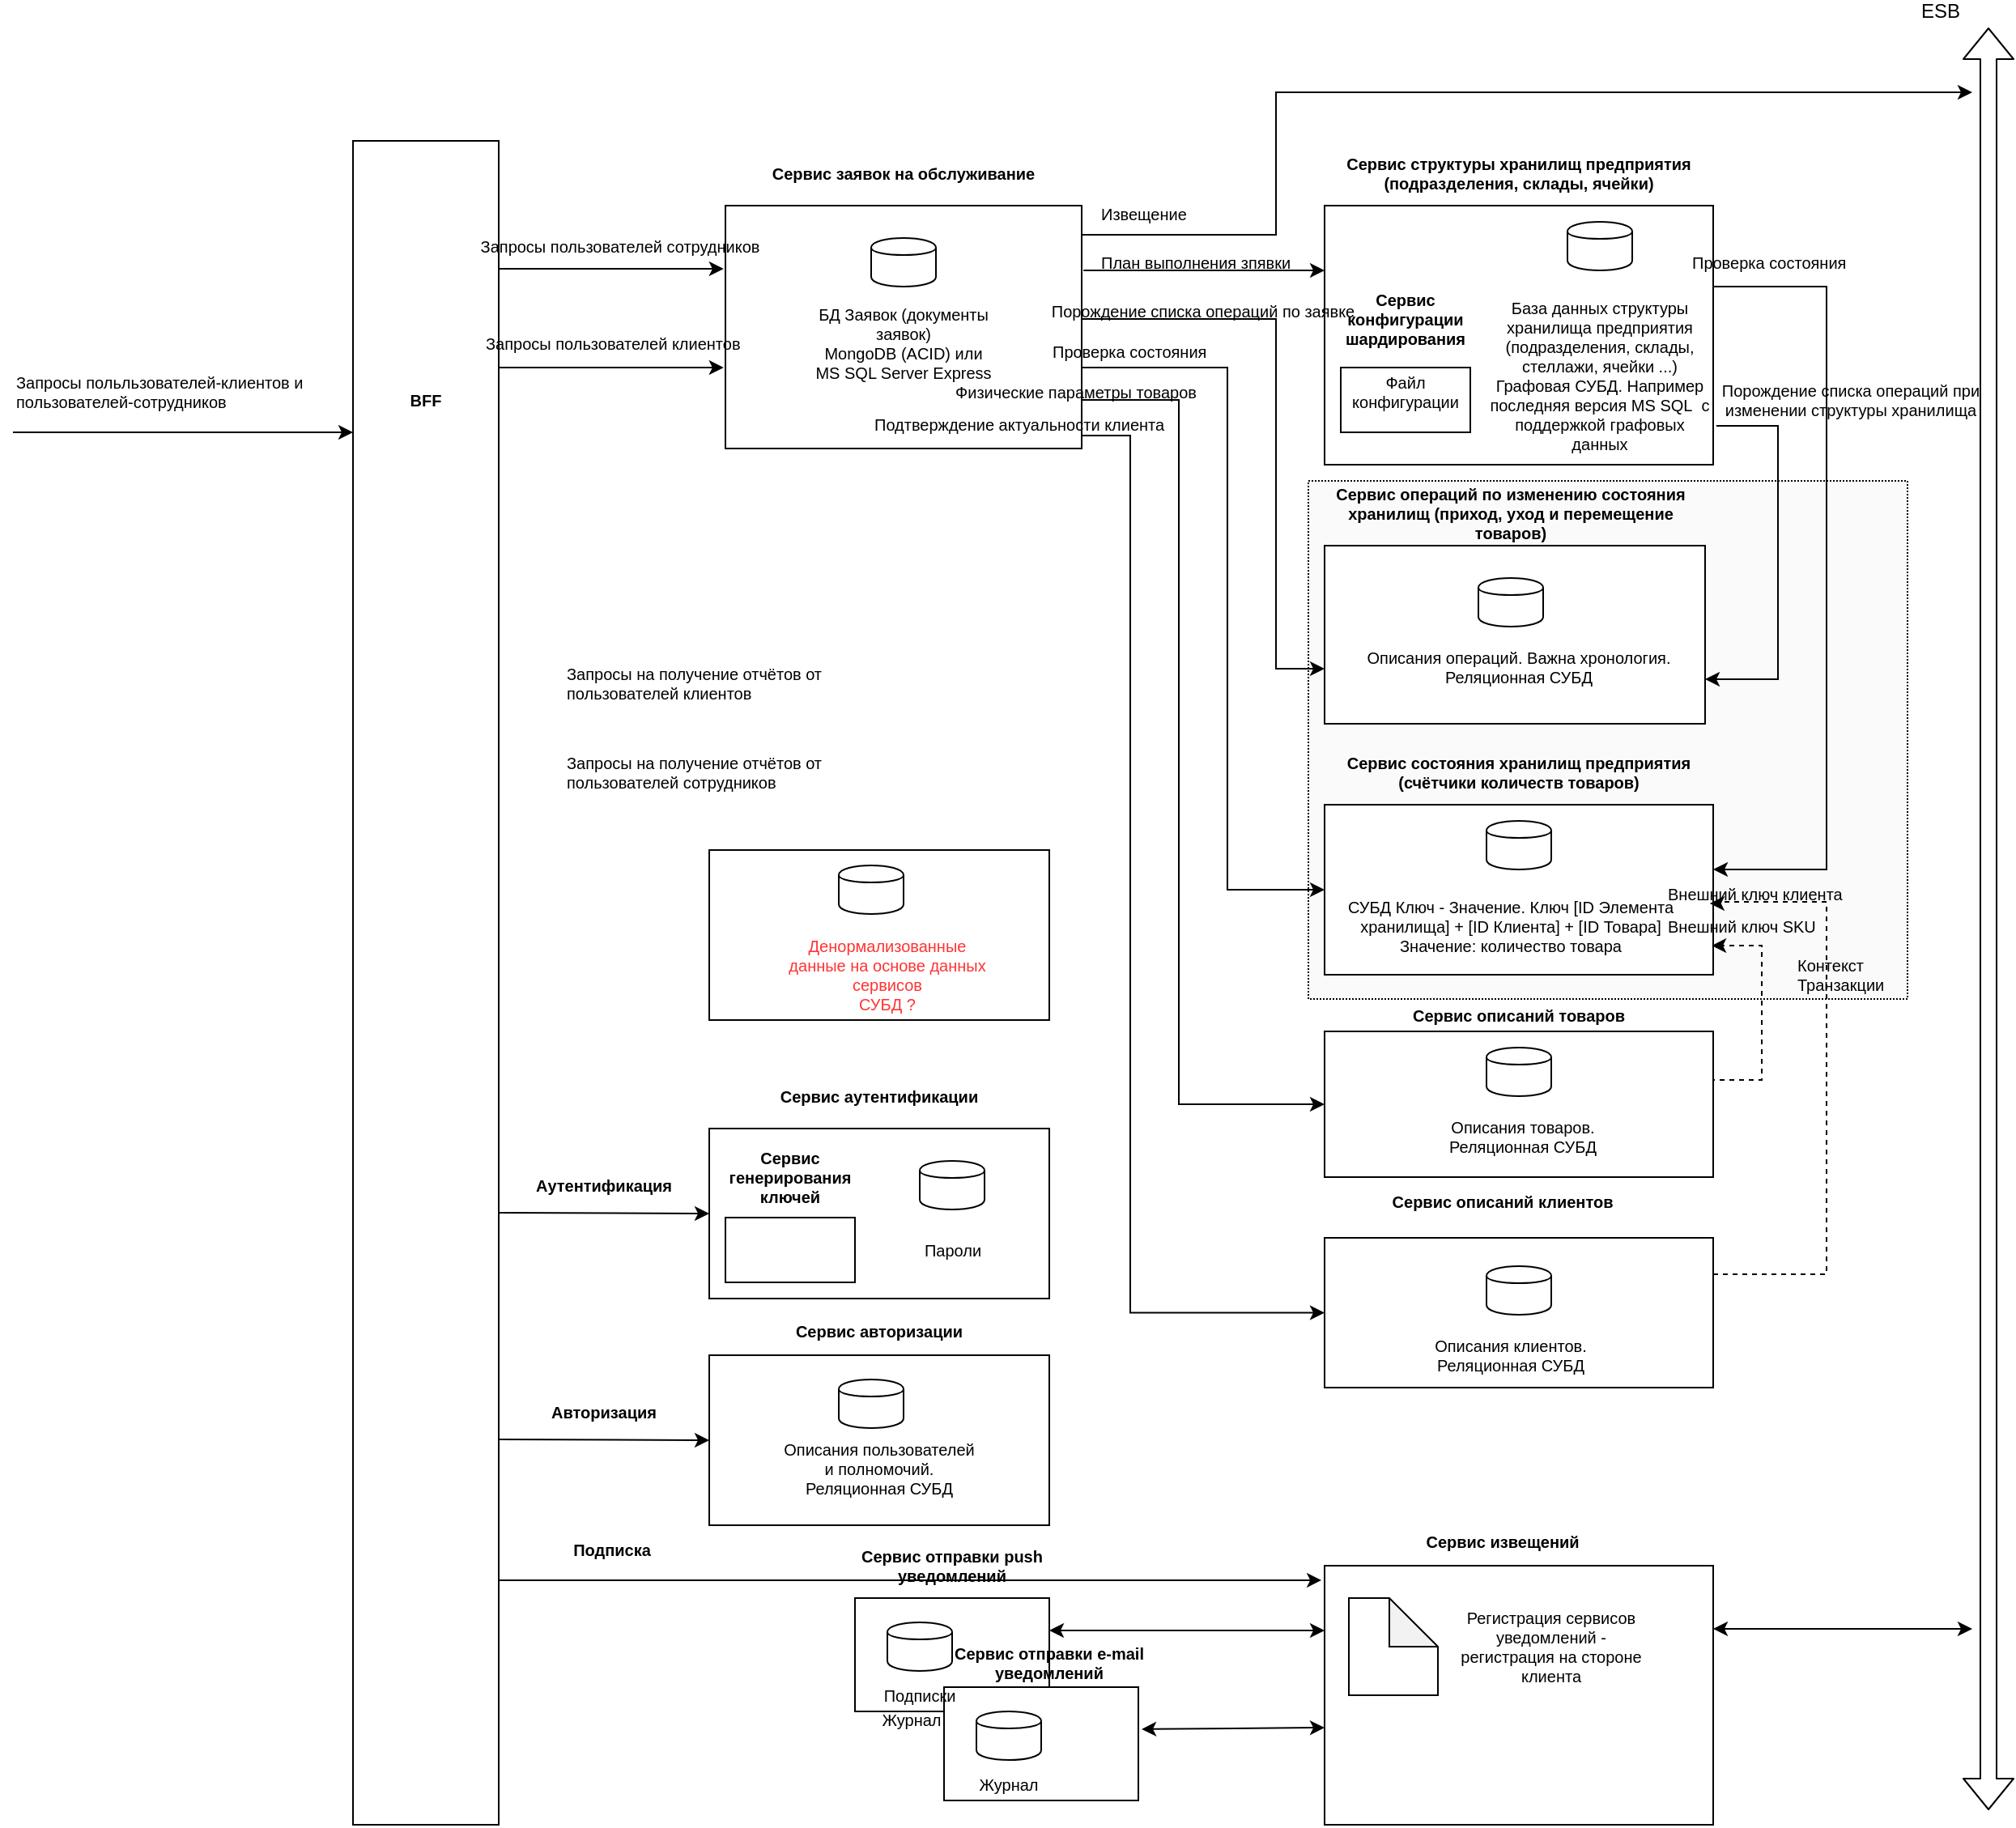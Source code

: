 <mxfile version="12.9.3" type="device"><diagram id="AOCeMO_TVLdDCeg-vwve" name="Page-1"><mxGraphModel dx="1408" dy="819" grid="1" gridSize="10" guides="1" tooltips="1" connect="1" arrows="1" fold="1" page="1" pageScale="1" pageWidth="1920" pageHeight="1200" math="0" shadow="0"><root><mxCell id="0"/><mxCell id="1" parent="0"/><mxCell id="MfwEQ_OdizoSU5TA-m0M-56" value="" style="rounded=0;whiteSpace=wrap;html=1;fontSize=10;" parent="1" vertex="1"><mxGeometry x="1070" y="720" width="210" height="105" as="geometry"/></mxCell><mxCell id="MfwEQ_OdizoSU5TA-m0M-48" value="" style="rounded=0;whiteSpace=wrap;html=1;dashed=1;dashPattern=1 1;fillColor=#FAFAFA;" parent="1" vertex="1"><mxGeometry x="1440" y="320" width="370" height="320" as="geometry"/></mxCell><mxCell id="R7pvV8jGRsjl4PyKUXEY-11" value="" style="rounded=0;whiteSpace=wrap;html=1;fontSize=10;" parent="1" vertex="1"><mxGeometry x="1450" y="150" width="240" height="160" as="geometry"/></mxCell><mxCell id="MfwEQ_OdizoSU5TA-m0M-51" style="edgeStyle=orthogonalEdgeStyle;rounded=0;orthogonalLoop=1;jettySize=auto;html=1;" parent="1" source="R7pvV8jGRsjl4PyKUXEY-10" edge="1"><mxGeometry relative="1" as="geometry"><mxPoint x="1850" y="80" as="targetPoint"/><Array as="points"><mxPoint x="1420" y="168"/><mxPoint x="1420" y="80"/></Array></mxGeometry></mxCell><mxCell id="R7pvV8jGRsjl4PyKUXEY-10" value="" style="rounded=0;whiteSpace=wrap;html=1;fontSize=10;" parent="1" vertex="1"><mxGeometry x="1080" y="150" width="220" height="150" as="geometry"/></mxCell><mxCell id="R7pvV8jGRsjl4PyKUXEY-1" value="" style="shape=cylinder;whiteSpace=wrap;html=1;boundedLbl=1;backgroundOutline=1;" parent="1" vertex="1"><mxGeometry x="1170" y="170" width="40" height="30" as="geometry"/></mxCell><mxCell id="R7pvV8jGRsjl4PyKUXEY-3" value="Сервис заявок на обслуживание" style="text;html=1;strokeColor=none;fillColor=none;align=center;verticalAlign=middle;whiteSpace=wrap;rounded=0;fontSize=10;fontStyle=1" parent="1" vertex="1"><mxGeometry x="1080" y="120" width="220" height="20" as="geometry"/></mxCell><mxCell id="R7pvV8jGRsjl4PyKUXEY-56" style="edgeStyle=orthogonalEdgeStyle;rounded=0;orthogonalLoop=1;jettySize=auto;html=1;fontSize=10;entryX=0;entryY=0.5;entryDx=0;entryDy=0;" parent="1" target="R7pvV8jGRsjl4PyKUXEY-17" edge="1"><mxGeometry relative="1" as="geometry"><mxPoint x="1750" y="750" as="targetPoint"/><Array as="points"><mxPoint x="1300" y="270"/><mxPoint x="1360" y="270"/><mxPoint x="1360" y="705"/></Array><mxPoint x="1300" y="220" as="sourcePoint"/></mxGeometry></mxCell><mxCell id="R7pvV8jGRsjl4PyKUXEY-58" style="edgeStyle=orthogonalEdgeStyle;rounded=0;orthogonalLoop=1;jettySize=auto;html=1;fontSize=10;entryX=0;entryY=0.5;entryDx=0;entryDy=0;" parent="1" target="R7pvV8jGRsjl4PyKUXEY-21" edge="1"><mxGeometry relative="1" as="geometry"><mxPoint x="1650" y="920" as="targetPoint"/><Array as="points"><mxPoint x="1330" y="292"/><mxPoint x="1330" y="834"/></Array><mxPoint x="1300" y="292" as="sourcePoint"/></mxGeometry></mxCell><mxCell id="R7pvV8jGRsjl4PyKUXEY-87" style="edgeStyle=orthogonalEdgeStyle;rounded=0;orthogonalLoop=1;jettySize=auto;html=1;fontSize=10;entryX=0;entryY=0.5;entryDx=0;entryDy=0;" parent="1" target="R7pvV8jGRsjl4PyKUXEY-13" edge="1"><mxGeometry relative="1" as="geometry"><mxPoint x="1690" y="660" as="targetPoint"/><Array as="points"><mxPoint x="1390" y="250"/><mxPoint x="1390" y="573"/></Array><mxPoint x="1300" y="250" as="sourcePoint"/></mxGeometry></mxCell><mxCell id="R7pvV8jGRsjl4PyKUXEY-4" value="БД Заявок (документы заявок)&lt;br style=&quot;font-size: 10px;&quot;&gt;MongoDB (ACID) или&lt;br style=&quot;font-size: 10px;&quot;&gt;MS SQL Server Express" style="text;html=1;strokeColor=none;fillColor=none;align=center;verticalAlign=middle;whiteSpace=wrap;rounded=0;fontSize=10;" parent="1" vertex="1"><mxGeometry x="1120" y="220" width="140" height="30" as="geometry"/></mxCell><mxCell id="R7pvV8jGRsjl4PyKUXEY-6" value="Сервис структуры хранилищ предприятия (подразделения, склады, ячейки)" style="text;html=1;strokeColor=none;fillColor=none;align=center;verticalAlign=middle;whiteSpace=wrap;rounded=0;fontSize=10;fontStyle=1" parent="1" vertex="1"><mxGeometry x="1450" y="120" width="240" height="20" as="geometry"/></mxCell><mxCell id="R7pvV8jGRsjl4PyKUXEY-7" value="" style="shape=cylinder;whiteSpace=wrap;html=1;boundedLbl=1;backgroundOutline=1;" parent="1" vertex="1"><mxGeometry x="1600" y="160" width="40" height="30" as="geometry"/></mxCell><mxCell id="R7pvV8jGRsjl4PyKUXEY-8" value="База данных структуры хранилища предприятия (подразделения, склады, стеллажи, ячейки ...)&lt;br&gt;Графовая СУБД. Например последняя версия MS SQL&amp;nbsp; с поддержкой графовых данных" style="text;html=1;strokeColor=none;fillColor=none;align=center;verticalAlign=middle;whiteSpace=wrap;rounded=0;fontSize=10;" parent="1" vertex="1"><mxGeometry x="1550" y="245" width="140" height="20" as="geometry"/></mxCell><mxCell id="R7pvV8jGRsjl4PyKUXEY-9" style="edgeStyle=orthogonalEdgeStyle;rounded=0;orthogonalLoop=1;jettySize=auto;html=1;exitX=0.5;exitY=1;exitDx=0;exitDy=0;fontSize=10;" parent="1" source="R7pvV8jGRsjl4PyKUXEY-4" target="R7pvV8jGRsjl4PyKUXEY-4" edge="1"><mxGeometry relative="1" as="geometry"/></mxCell><mxCell id="R7pvV8jGRsjl4PyKUXEY-13" value="" style="rounded=0;whiteSpace=wrap;html=1;fontSize=10;" parent="1" vertex="1"><mxGeometry x="1450" y="520" width="240" height="105" as="geometry"/></mxCell><mxCell id="R7pvV8jGRsjl4PyKUXEY-14" value="Сервис состояния хранилищ предприятия (счётчики количеств товаров)" style="text;html=1;strokeColor=none;fillColor=none;align=center;verticalAlign=middle;whiteSpace=wrap;rounded=0;fontSize=10;fontStyle=1" parent="1" vertex="1"><mxGeometry x="1450" y="490" width="240" height="20" as="geometry"/></mxCell><mxCell id="R7pvV8jGRsjl4PyKUXEY-15" value="" style="shape=cylinder;whiteSpace=wrap;html=1;boundedLbl=1;backgroundOutline=1;" parent="1" vertex="1"><mxGeometry x="1550" y="530" width="40" height="30" as="geometry"/></mxCell><mxCell id="R7pvV8jGRsjl4PyKUXEY-16" value="СУБД Ключ - Значение. Ключ [ID Элемента хранилища] + [ID Клиента] + [ID Товара]&lt;br&gt;Значение: количество товара" style="text;html=1;strokeColor=none;fillColor=none;align=center;verticalAlign=middle;whiteSpace=wrap;rounded=0;fontSize=10;" parent="1" vertex="1"><mxGeometry x="1460" y="580" width="210" height="30" as="geometry"/></mxCell><mxCell id="R7pvV8jGRsjl4PyKUXEY-17" value="" style="rounded=0;whiteSpace=wrap;html=1;fontSize=10;" parent="1" vertex="1"><mxGeometry x="1450" y="660" width="240" height="90" as="geometry"/></mxCell><mxCell id="R7pvV8jGRsjl4PyKUXEY-18" value="Сервис описаний товаров" style="text;html=1;strokeColor=none;fillColor=none;align=center;verticalAlign=middle;whiteSpace=wrap;rounded=0;fontSize=10;fontStyle=1" parent="1" vertex="1"><mxGeometry x="1450" y="640" width="240" height="20" as="geometry"/></mxCell><mxCell id="R7pvV8jGRsjl4PyKUXEY-19" value="" style="shape=cylinder;whiteSpace=wrap;html=1;boundedLbl=1;backgroundOutline=1;" parent="1" vertex="1"><mxGeometry x="1550" y="670" width="40" height="30" as="geometry"/></mxCell><mxCell id="R7pvV8jGRsjl4PyKUXEY-20" value="Описания товаров.&lt;br&gt;Реляционная СУБД" style="text;html=1;strokeColor=none;fillColor=none;align=center;verticalAlign=middle;whiteSpace=wrap;rounded=0;fontSize=10;" parent="1" vertex="1"><mxGeometry x="1505" y="710" width="135" height="30" as="geometry"/></mxCell><mxCell id="MfwEQ_OdizoSU5TA-m0M-29" value="" style="edgeStyle=orthogonalEdgeStyle;rounded=0;orthogonalLoop=1;jettySize=auto;html=1;entryX=0.147;entryY=0.033;entryDx=0;entryDy=0;dashed=1;entryPerimeter=0;" parent="1" source="R7pvV8jGRsjl4PyKUXEY-21" target="MfwEQ_OdizoSU5TA-m0M-44" edge="1"><mxGeometry relative="1" as="geometry"><Array as="points"><mxPoint x="1760" y="810"/><mxPoint x="1760" y="580"/><mxPoint x="1690" y="580"/><mxPoint x="1690" y="581"/></Array></mxGeometry></mxCell><mxCell id="R7pvV8jGRsjl4PyKUXEY-21" value="" style="rounded=0;whiteSpace=wrap;html=1;fontSize=10;" parent="1" vertex="1"><mxGeometry x="1450" y="787.5" width="240" height="92.5" as="geometry"/></mxCell><mxCell id="R7pvV8jGRsjl4PyKUXEY-22" value="Сервис описаний клиентов" style="text;html=1;strokeColor=none;fillColor=none;align=center;verticalAlign=middle;whiteSpace=wrap;rounded=0;fontSize=10;fontStyle=1" parent="1" vertex="1"><mxGeometry x="1440" y="755" width="240" height="20" as="geometry"/></mxCell><mxCell id="R7pvV8jGRsjl4PyKUXEY-23" value="" style="shape=cylinder;whiteSpace=wrap;html=1;boundedLbl=1;backgroundOutline=1;" parent="1" vertex="1"><mxGeometry x="1550" y="805" width="40" height="30" as="geometry"/></mxCell><mxCell id="R7pvV8jGRsjl4PyKUXEY-24" value="Описания клиентов.&lt;br&gt;Реляционная СУБД" style="text;html=1;strokeColor=none;fillColor=none;align=center;verticalAlign=middle;whiteSpace=wrap;rounded=0;fontSize=10;" parent="1" vertex="1"><mxGeometry x="1500" y="845" width="130" height="30" as="geometry"/></mxCell><mxCell id="R7pvV8jGRsjl4PyKUXEY-25" value="" style="rounded=0;whiteSpace=wrap;html=1;fontSize=10;" parent="1" vertex="1"><mxGeometry x="1070" y="548" width="210" height="105" as="geometry"/></mxCell><mxCell id="R7pvV8jGRsjl4PyKUXEY-27" value="" style="shape=cylinder;whiteSpace=wrap;html=1;boundedLbl=1;backgroundOutline=1;" parent="1" vertex="1"><mxGeometry x="1150" y="557.5" width="40" height="30" as="geometry"/></mxCell><mxCell id="R7pvV8jGRsjl4PyKUXEY-28" value="&lt;font color=&quot;#ff3333&quot;&gt;Денормализованные данные на основе данных сервисов&lt;br&gt;СУБД ?&lt;/font&gt;" style="text;html=1;strokeColor=none;fillColor=none;align=center;verticalAlign=middle;whiteSpace=wrap;rounded=0;fontSize=10;" parent="1" vertex="1"><mxGeometry x="1115" y="610" width="130" height="30" as="geometry"/></mxCell><mxCell id="R7pvV8jGRsjl4PyKUXEY-29" value="" style="rounded=0;whiteSpace=wrap;html=1;fontSize=10;" parent="1" vertex="1"><mxGeometry x="1070" y="860" width="210" height="105" as="geometry"/></mxCell><mxCell id="R7pvV8jGRsjl4PyKUXEY-30" value="Сервис авторизации" style="text;html=1;strokeColor=none;fillColor=none;align=center;verticalAlign=middle;whiteSpace=wrap;rounded=0;fontSize=10;fontStyle=1" parent="1" vertex="1"><mxGeometry x="1070" y="835" width="210" height="20" as="geometry"/></mxCell><mxCell id="R7pvV8jGRsjl4PyKUXEY-32" value="" style="rounded=0;whiteSpace=wrap;html=1;fontSize=10;" parent="1" vertex="1"><mxGeometry x="1080" y="775" width="80" height="40" as="geometry"/></mxCell><mxCell id="R7pvV8jGRsjl4PyKUXEY-34" value="Сервис генерирования ключей" style="text;html=1;strokeColor=none;fillColor=none;align=center;verticalAlign=middle;whiteSpace=wrap;rounded=0;fontSize=10;fontStyle=1" parent="1" vertex="1"><mxGeometry x="1080" y="740" width="80" height="20" as="geometry"/></mxCell><mxCell id="R7pvV8jGRsjl4PyKUXEY-35" value="" style="shape=cylinder;whiteSpace=wrap;html=1;boundedLbl=1;backgroundOutline=1;" parent="1" vertex="1"><mxGeometry x="1150" y="875" width="40" height="30" as="geometry"/></mxCell><mxCell id="R7pvV8jGRsjl4PyKUXEY-36" value="Описания пользователей и полномочий.&lt;br&gt;Реляционная СУБД" style="text;html=1;strokeColor=none;fillColor=none;align=center;verticalAlign=middle;whiteSpace=wrap;rounded=0;fontSize=10;" parent="1" vertex="1"><mxGeometry x="1115" y="915" width="120" height="30" as="geometry"/></mxCell><mxCell id="R7pvV8jGRsjl4PyKUXEY-37" value="" style="rounded=0;whiteSpace=wrap;html=1;fontSize=10;" parent="1" vertex="1"><mxGeometry x="1450" y="360" width="235" height="110" as="geometry"/></mxCell><mxCell id="R7pvV8jGRsjl4PyKUXEY-38" value="Сервис операций по изменению состояния хранилищ (приход, уход и перемещение товаров)" style="text;html=1;strokeColor=none;fillColor=none;align=center;verticalAlign=middle;whiteSpace=wrap;rounded=0;fontSize=10;fontStyle=1" parent="1" vertex="1"><mxGeometry x="1445" y="330" width="240" height="20" as="geometry"/></mxCell><mxCell id="R7pvV8jGRsjl4PyKUXEY-39" value="" style="shape=cylinder;whiteSpace=wrap;html=1;boundedLbl=1;backgroundOutline=1;" parent="1" vertex="1"><mxGeometry x="1545" y="380" width="40" height="30" as="geometry"/></mxCell><mxCell id="R7pvV8jGRsjl4PyKUXEY-40" value="Описания операций. Важна хронология.&lt;br&gt;Реляционная СУБД" style="text;html=1;strokeColor=none;fillColor=none;align=center;verticalAlign=middle;whiteSpace=wrap;rounded=0;fontSize=10;" parent="1" vertex="1"><mxGeometry x="1465" y="420" width="210" height="30" as="geometry"/></mxCell><mxCell id="R7pvV8jGRsjl4PyKUXEY-48" value="Порождение списка операций по заявке" style="text;html=1;strokeColor=none;fillColor=none;align=center;verticalAlign=middle;whiteSpace=wrap;rounded=0;fontSize=10;" parent="1" vertex="1"><mxGeometry x="1280" y="200" width="190" height="30" as="geometry"/></mxCell><mxCell id="R7pvV8jGRsjl4PyKUXEY-59" value="" style="rounded=0;whiteSpace=wrap;html=1;fontSize=10;" parent="1" vertex="1"><mxGeometry x="850" y="110" width="90" height="1040" as="geometry"/></mxCell><mxCell id="R7pvV8jGRsjl4PyKUXEY-65" value="Запросы пользователей клиентов" style="text;html=1;strokeColor=none;fillColor=none;align=left;verticalAlign=middle;whiteSpace=wrap;rounded=0;fontSize=10;" parent="1" vertex="1"><mxGeometry x="930" y="220" width="230" height="30" as="geometry"/></mxCell><mxCell id="R7pvV8jGRsjl4PyKUXEY-71" value="BFF" style="text;html=1;strokeColor=none;fillColor=none;align=center;verticalAlign=middle;whiteSpace=wrap;rounded=0;fontSize=10;fontStyle=1" parent="1" vertex="1"><mxGeometry x="875" y="260" width="40" height="20" as="geometry"/></mxCell><mxCell id="R7pvV8jGRsjl4PyKUXEY-74" value="&lt;span style=&quot;&quot;&gt;Запросы на получение отчётов от пользователей клиентов&lt;/span&gt;" style="text;html=1;strokeColor=none;fillColor=none;align=left;verticalAlign=middle;whiteSpace=wrap;rounded=0;fontSize=10;" parent="1" vertex="1"><mxGeometry x="980" y="430" width="210" height="30" as="geometry"/></mxCell><mxCell id="R7pvV8jGRsjl4PyKUXEY-75" value="&lt;span style=&quot;&quot;&gt;Запросы на получение отчётов от пользователей сотрудников&lt;/span&gt;" style="text;html=1;strokeColor=none;fillColor=none;align=left;verticalAlign=middle;whiteSpace=wrap;rounded=0;fontSize=10;" parent="1" vertex="1"><mxGeometry x="980" y="485" width="190" height="30" as="geometry"/></mxCell><mxCell id="R7pvV8jGRsjl4PyKUXEY-76" value="" style="endArrow=classic;html=1;fontSize=10;" parent="1" edge="1"><mxGeometry width="50" height="50" relative="1" as="geometry"><mxPoint x="640" y="290" as="sourcePoint"/><mxPoint x="850" y="290" as="targetPoint"/></mxGeometry></mxCell><mxCell id="R7pvV8jGRsjl4PyKUXEY-77" value="Запросы польльзователей-клиентов и пользователей-сотрудников" style="text;html=1;strokeColor=none;fillColor=none;align=left;verticalAlign=middle;whiteSpace=wrap;rounded=0;fontSize=10;" parent="1" vertex="1"><mxGeometry x="640" y="250" width="180" height="30" as="geometry"/></mxCell><mxCell id="R7pvV8jGRsjl4PyKUXEY-80" value="Порождение списка операций при изменении структуры хранилища" style="text;html=1;strokeColor=none;fillColor=none;align=center;verticalAlign=middle;whiteSpace=wrap;rounded=0;fontSize=10;" parent="1" vertex="1"><mxGeometry x="1680" y="255" width="190" height="30" as="geometry"/></mxCell><mxCell id="R7pvV8jGRsjl4PyKUXEY-82" value="" style="rounded=0;whiteSpace=wrap;html=1;fontSize=10;" parent="1" vertex="1"><mxGeometry x="1460" y="250" width="80" height="40" as="geometry"/></mxCell><mxCell id="R7pvV8jGRsjl4PyKUXEY-83" value="Сервис конфигурации шардирования" style="text;html=1;strokeColor=none;fillColor=none;align=center;verticalAlign=middle;whiteSpace=wrap;rounded=0;fontSize=10;fontStyle=1" parent="1" vertex="1"><mxGeometry x="1460" y="210" width="80" height="20" as="geometry"/></mxCell><mxCell id="R7pvV8jGRsjl4PyKUXEY-84" value="Файл конфигурации" style="text;html=1;strokeColor=none;fillColor=none;align=center;verticalAlign=middle;whiteSpace=wrap;rounded=0;fontSize=10;" parent="1" vertex="1"><mxGeometry x="1470" y="250" width="60" height="30" as="geometry"/></mxCell><mxCell id="R7pvV8jGRsjl4PyKUXEY-88" value="Подтверждение актуальности клиента&amp;nbsp;" style="text;html=1;strokeColor=none;fillColor=none;align=left;verticalAlign=middle;whiteSpace=wrap;rounded=0;fontSize=10;" parent="1" vertex="1"><mxGeometry x="1170" y="270" width="190" height="30" as="geometry"/></mxCell><mxCell id="R7pvV8jGRsjl4PyKUXEY-89" value="Физические параметры товаров" style="text;html=1;strokeColor=none;fillColor=none;align=left;verticalAlign=middle;whiteSpace=wrap;rounded=0;fontSize=10;" parent="1" vertex="1"><mxGeometry x="1220" y="250" width="190" height="30" as="geometry"/></mxCell><mxCell id="MfwEQ_OdizoSU5TA-m0M-2" value="" style="rounded=0;whiteSpace=wrap;html=1;fontSize=10;fontStyle=1" parent="1" vertex="1"><mxGeometry x="1160" y="1010" width="120" height="70" as="geometry"/></mxCell><mxCell id="MfwEQ_OdizoSU5TA-m0M-3" value="Сервис отправки push уведомлений" style="text;html=1;strokeColor=none;fillColor=none;align=center;verticalAlign=middle;whiteSpace=wrap;rounded=0;fontSize=10;fontStyle=1" parent="1" vertex="1"><mxGeometry x="1160" y="980" width="120" height="20" as="geometry"/></mxCell><mxCell id="MfwEQ_OdizoSU5TA-m0M-4" value="" style="rounded=0;whiteSpace=wrap;html=1;fontSize=10;fontStyle=1" parent="1" vertex="1"><mxGeometry x="1215" y="1065" width="120" height="70" as="geometry"/></mxCell><mxCell id="MfwEQ_OdizoSU5TA-m0M-5" value="Сервис отправки e-mail уведомлений" style="text;html=1;strokeColor=none;fillColor=none;align=center;verticalAlign=middle;whiteSpace=wrap;rounded=0;fontSize=10;fontStyle=1" parent="1" vertex="1"><mxGeometry x="1220" y="1040" width="120" height="20" as="geometry"/></mxCell><mxCell id="MfwEQ_OdizoSU5TA-m0M-18" value="" style="endArrow=classic;html=1;entryX=-0.008;entryY=0.056;entryDx=0;entryDy=0;entryPerimeter=0;" parent="1" edge="1" target="MfwEQ_OdizoSU5TA-m0M-24"><mxGeometry width="50" height="50" relative="1" as="geometry"><mxPoint x="940" y="999" as="sourcePoint"/><mxPoint x="1159" y="999" as="targetPoint"/></mxGeometry></mxCell><mxCell id="MfwEQ_OdizoSU5TA-m0M-19" value="Подписка" style="text;html=1;strokeColor=none;fillColor=none;align=center;verticalAlign=middle;whiteSpace=wrap;rounded=0;fontSize=10;fontStyle=1" parent="1" vertex="1"><mxGeometry x="950" y="970" width="120" height="20" as="geometry"/></mxCell><mxCell id="MfwEQ_OdizoSU5TA-m0M-21" value="" style="shape=cylinder;whiteSpace=wrap;html=1;boundedLbl=1;backgroundOutline=1;" parent="1" vertex="1"><mxGeometry x="1180" y="1025" width="40" height="30" as="geometry"/></mxCell><mxCell id="MfwEQ_OdizoSU5TA-m0M-22" value="Подписки" style="text;html=1;strokeColor=none;fillColor=none;align=center;verticalAlign=middle;whiteSpace=wrap;rounded=0;fontSize=10;" parent="1" vertex="1"><mxGeometry x="1175" y="1055" width="50" height="30" as="geometry"/></mxCell><mxCell id="MfwEQ_OdizoSU5TA-m0M-24" value="" style="rounded=0;whiteSpace=wrap;html=1;fontSize=10;" parent="1" vertex="1"><mxGeometry x="1450" y="990" width="240" height="160" as="geometry"/></mxCell><mxCell id="MfwEQ_OdizoSU5TA-m0M-25" value="" style="shape=flexArrow;endArrow=classic;startArrow=classic;html=1;" parent="1" edge="1"><mxGeometry width="50" height="50" relative="1" as="geometry"><mxPoint x="1860" y="1141" as="sourcePoint"/><mxPoint x="1860" y="40" as="targetPoint"/></mxGeometry></mxCell><mxCell id="MfwEQ_OdizoSU5TA-m0M-46" value="ESB" style="text;html=1;align=center;verticalAlign=middle;resizable=0;points=[];labelBackgroundColor=#ffffff;" parent="MfwEQ_OdizoSU5TA-m0M-25" vertex="1" connectable="0"><mxGeometry x="0.831" y="5" relative="1" as="geometry"><mxPoint x="-25" y="-103" as="offset"/></mxGeometry></mxCell><mxCell id="MfwEQ_OdizoSU5TA-m0M-26" value="Сервис извещений" style="text;html=1;strokeColor=none;fillColor=none;align=center;verticalAlign=middle;whiteSpace=wrap;rounded=0;fontSize=10;fontStyle=1" parent="1" vertex="1"><mxGeometry x="1500" y="965" width="120" height="20" as="geometry"/></mxCell><mxCell id="MfwEQ_OdizoSU5TA-m0M-27" value="" style="endArrow=classic;startArrow=classic;html=1;" parent="1" edge="1"><mxGeometry width="50" height="50" relative="1" as="geometry"><mxPoint x="1690" y="1029" as="sourcePoint"/><mxPoint x="1850" y="1029" as="targetPoint"/></mxGeometry></mxCell><mxCell id="MfwEQ_OdizoSU5TA-m0M-30" value="&lt;span style=&quot;text-align: left&quot;&gt;Запросы пользователей сотрудников&lt;/span&gt;" style="text;html=1;strokeColor=none;fillColor=none;align=center;verticalAlign=middle;whiteSpace=wrap;rounded=0;fontSize=10;" parent="1" vertex="1"><mxGeometry x="920" y="160" width="190" height="30" as="geometry"/></mxCell><mxCell id="MfwEQ_OdizoSU5TA-m0M-37" style="edgeStyle=orthogonalEdgeStyle;rounded=0;orthogonalLoop=1;jettySize=auto;html=1;fontSize=10;" parent="1" edge="1"><mxGeometry relative="1" as="geometry"><mxPoint x="1690" y="560" as="targetPoint"/><mxPoint x="1690" y="200" as="sourcePoint"/><Array as="points"><mxPoint x="1760" y="200"/><mxPoint x="1760" y="560"/><mxPoint x="1690" y="560"/></Array></mxGeometry></mxCell><mxCell id="MfwEQ_OdizoSU5TA-m0M-38" style="edgeStyle=orthogonalEdgeStyle;rounded=0;orthogonalLoop=1;jettySize=auto;html=1;fontSize=10;" parent="1" target="R7pvV8jGRsjl4PyKUXEY-37" edge="1"><mxGeometry relative="1" as="geometry"><mxPoint x="1448" y="436" as="targetPoint"/><Array as="points"><mxPoint x="1420" y="220"/><mxPoint x="1420" y="436"/></Array><mxPoint x="1300" y="220" as="sourcePoint"/></mxGeometry></mxCell><mxCell id="MfwEQ_OdizoSU5TA-m0M-40" style="edgeStyle=orthogonalEdgeStyle;rounded=0;orthogonalLoop=1;jettySize=auto;html=1;fontSize=10;exitX=1.008;exitY=0.85;exitDx=0;exitDy=0;exitPerimeter=0;entryX=1;entryY=0.75;entryDx=0;entryDy=0;" parent="1" source="R7pvV8jGRsjl4PyKUXEY-11" target="R7pvV8jGRsjl4PyKUXEY-37" edge="1"><mxGeometry relative="1" as="geometry"><mxPoint x="1700" y="608.75" as="targetPoint"/><mxPoint x="1700" y="265" as="sourcePoint"/><Array as="points"><mxPoint x="1730" y="286"/><mxPoint x="1730" y="443"/></Array></mxGeometry></mxCell><mxCell id="MfwEQ_OdizoSU5TA-m0M-41" value="Проверка состояния" style="text;html=1;strokeColor=none;fillColor=none;align=left;verticalAlign=middle;whiteSpace=wrap;rounded=0;fontSize=10;" parent="1" vertex="1"><mxGeometry x="1280" y="225" width="110" height="30" as="geometry"/></mxCell><mxCell id="MfwEQ_OdizoSU5TA-m0M-42" value="Внешний ключ клиента" style="text;html=1;strokeColor=none;fillColor=none;align=left;verticalAlign=middle;whiteSpace=wrap;rounded=0;fontSize=10;" parent="1" vertex="1"><mxGeometry x="1660" y="560" width="190" height="30" as="geometry"/></mxCell><mxCell id="MfwEQ_OdizoSU5TA-m0M-43" value="" style="edgeStyle=orthogonalEdgeStyle;rounded=0;orthogonalLoop=1;jettySize=auto;html=1;entryX=0.996;entryY=0.829;entryDx=0;entryDy=0;dashed=1;entryPerimeter=0;" parent="1" edge="1" target="R7pvV8jGRsjl4PyKUXEY-13"><mxGeometry relative="1" as="geometry"><mxPoint x="1690" y="670" as="sourcePoint"/><mxPoint x="1690" y="587.5" as="targetPoint"/><Array as="points"><mxPoint x="1690" y="690"/><mxPoint x="1720" y="690"/><mxPoint x="1720" y="607"/></Array></mxGeometry></mxCell><mxCell id="MfwEQ_OdizoSU5TA-m0M-44" value="Внешний ключ SKU" style="text;html=1;strokeColor=none;fillColor=none;align=left;verticalAlign=middle;whiteSpace=wrap;rounded=0;fontSize=10;" parent="1" vertex="1"><mxGeometry x="1660" y="580" width="190" height="30" as="geometry"/></mxCell><mxCell id="MfwEQ_OdizoSU5TA-m0M-45" value="Проверка состояния" style="text;html=1;strokeColor=none;fillColor=none;align=left;verticalAlign=middle;whiteSpace=wrap;rounded=0;fontSize=10;" parent="1" vertex="1"><mxGeometry x="1675" y="170" width="110" height="30" as="geometry"/></mxCell><mxCell id="MfwEQ_OdizoSU5TA-m0M-49" value="Контекст&lt;br&gt;Транзакции" style="text;html=1;strokeColor=none;fillColor=none;align=left;verticalAlign=middle;whiteSpace=wrap;rounded=0;fontSize=10;" parent="1" vertex="1"><mxGeometry x="1740" y="610" width="70" height="30" as="geometry"/></mxCell><mxCell id="MfwEQ_OdizoSU5TA-m0M-52" value="Извещение" style="text;html=1;strokeColor=none;fillColor=none;align=left;verticalAlign=middle;whiteSpace=wrap;rounded=0;fontSize=10;" parent="1" vertex="1"><mxGeometry x="1310" y="140" width="190" height="30" as="geometry"/></mxCell><mxCell id="MfwEQ_OdizoSU5TA-m0M-53" value="" style="endArrow=classic;startArrow=classic;html=1;entryX=0;entryY=0.25;entryDx=0;entryDy=0;" parent="1" target="MfwEQ_OdizoSU5TA-m0M-24" edge="1"><mxGeometry width="50" height="50" relative="1" as="geometry"><mxPoint x="1280" y="1030" as="sourcePoint"/><mxPoint x="1440" y="1030" as="targetPoint"/></mxGeometry></mxCell><mxCell id="MfwEQ_OdizoSU5TA-m0M-54" value="" style="endArrow=classic;startArrow=classic;html=1;exitX=1.017;exitY=0.371;exitDx=0;exitDy=0;exitPerimeter=0;" parent="1" source="MfwEQ_OdizoSU5TA-m0M-4" edge="1"><mxGeometry width="50" height="50" relative="1" as="geometry"><mxPoint x="1340" y="1090" as="sourcePoint"/><mxPoint x="1450" y="1090" as="targetPoint"/></mxGeometry></mxCell><mxCell id="MfwEQ_OdizoSU5TA-m0M-57" value="Сервис аутентификации" style="text;html=1;strokeColor=none;fillColor=none;align=center;verticalAlign=middle;whiteSpace=wrap;rounded=0;fontSize=10;fontStyle=1" parent="1" vertex="1"><mxGeometry x="1070" y="690" width="210" height="20" as="geometry"/></mxCell><mxCell id="MfwEQ_OdizoSU5TA-m0M-59" value="" style="shape=cylinder;whiteSpace=wrap;html=1;boundedLbl=1;backgroundOutline=1;" parent="1" vertex="1"><mxGeometry x="1200" y="740" width="40" height="30" as="geometry"/></mxCell><mxCell id="MfwEQ_OdizoSU5TA-m0M-60" value="Пароли" style="text;html=1;strokeColor=none;fillColor=none;align=center;verticalAlign=middle;whiteSpace=wrap;rounded=0;fontSize=10;" parent="1" vertex="1"><mxGeometry x="1177.5" y="780" width="85" height="30" as="geometry"/></mxCell><mxCell id="MfwEQ_OdizoSU5TA-m0M-62" value="" style="endArrow=classic;html=1;entryX=0;entryY=0.5;entryDx=0;entryDy=0;" parent="1" target="MfwEQ_OdizoSU5TA-m0M-56" edge="1"><mxGeometry width="50" height="50" relative="1" as="geometry"><mxPoint x="940" y="772" as="sourcePoint"/><mxPoint x="1020" y="772" as="targetPoint"/></mxGeometry></mxCell><mxCell id="MfwEQ_OdizoSU5TA-m0M-63" value="" style="endArrow=classic;html=1;entryX=0;entryY=0.5;entryDx=0;entryDy=0;" parent="1" edge="1"><mxGeometry width="50" height="50" relative="1" as="geometry"><mxPoint x="940" y="912" as="sourcePoint"/><mxPoint x="1070" y="912.5" as="targetPoint"/></mxGeometry></mxCell><mxCell id="MfwEQ_OdizoSU5TA-m0M-64" value="" style="endArrow=classic;html=1;entryX=-0.005;entryY=0.667;entryDx=0;entryDy=0;entryPerimeter=0;" parent="1" target="R7pvV8jGRsjl4PyKUXEY-10" edge="1"><mxGeometry width="50" height="50" relative="1" as="geometry"><mxPoint x="940" y="250" as="sourcePoint"/><mxPoint x="1070" y="250.5" as="targetPoint"/></mxGeometry></mxCell><mxCell id="MfwEQ_OdizoSU5TA-m0M-65" value="" style="endArrow=classic;html=1;entryX=-0.005;entryY=0.667;entryDx=0;entryDy=0;entryPerimeter=0;" parent="1" edge="1"><mxGeometry width="50" height="50" relative="1" as="geometry"><mxPoint x="940" y="189" as="sourcePoint"/><mxPoint x="1078.9" y="189.05" as="targetPoint"/></mxGeometry></mxCell><mxCell id="MfwEQ_OdizoSU5TA-m0M-67" value="" style="endArrow=classic;html=1;entryX=0;entryY=0.25;entryDx=0;entryDy=0;" parent="1" target="R7pvV8jGRsjl4PyKUXEY-11" edge="1"><mxGeometry width="50" height="50" relative="1" as="geometry"><mxPoint x="1301.1" y="190" as="sourcePoint"/><mxPoint x="1440" y="190.05" as="targetPoint"/></mxGeometry></mxCell><mxCell id="MfwEQ_OdizoSU5TA-m0M-68" value="План выполнения зпявки" style="text;html=1;strokeColor=none;fillColor=none;align=left;verticalAlign=middle;whiteSpace=wrap;rounded=0;fontSize=10;" parent="1" vertex="1"><mxGeometry x="1310" y="170" width="190" height="30" as="geometry"/></mxCell><mxCell id="WjiaELOADofusNhxbDHw-3" value="" style="shape=cylinder;whiteSpace=wrap;html=1;boundedLbl=1;backgroundOutline=1;" vertex="1" parent="1"><mxGeometry x="1235" y="1080" width="40" height="30" as="geometry"/></mxCell><mxCell id="WjiaELOADofusNhxbDHw-4" value="Журнал" style="text;html=1;strokeColor=none;fillColor=none;align=center;verticalAlign=middle;whiteSpace=wrap;rounded=0;fontSize=10;" vertex="1" parent="1"><mxGeometry x="1230" y="1110" width="50" height="30" as="geometry"/></mxCell><mxCell id="WjiaELOADofusNhxbDHw-6" value="Регистрация сервисов уведомлений - регистрация на стороне клиента" style="text;html=1;strokeColor=none;fillColor=none;align=center;verticalAlign=middle;whiteSpace=wrap;rounded=0;fontSize=10;fontStyle=0" vertex="1" parent="1"><mxGeometry x="1530" y="1002.5" width="120" height="75" as="geometry"/></mxCell><mxCell id="WjiaELOADofusNhxbDHw-9" value="" style="shape=note;whiteSpace=wrap;html=1;backgroundOutline=1;darkOpacity=0.05;" vertex="1" parent="1"><mxGeometry x="1465" y="1010" width="55" height="60" as="geometry"/></mxCell><mxCell id="WjiaELOADofusNhxbDHw-10" value="Журнал" style="text;html=1;strokeColor=none;fillColor=none;align=center;verticalAlign=middle;whiteSpace=wrap;rounded=0;fontSize=10;" vertex="1" parent="1"><mxGeometry x="1170" y="1070" width="50" height="30" as="geometry"/></mxCell><mxCell id="WjiaELOADofusNhxbDHw-11" value="Аутентификация" style="text;html=1;strokeColor=none;fillColor=none;align=center;verticalAlign=middle;whiteSpace=wrap;rounded=0;fontSize=10;fontStyle=1" vertex="1" parent="1"><mxGeometry x="900" y="745" width="210" height="20" as="geometry"/></mxCell><mxCell id="WjiaELOADofusNhxbDHw-12" value="Авторизация" style="text;html=1;strokeColor=none;fillColor=none;align=center;verticalAlign=middle;whiteSpace=wrap;rounded=0;fontSize=10;fontStyle=1" vertex="1" parent="1"><mxGeometry x="900" y="885" width="210" height="20" as="geometry"/></mxCell></root></mxGraphModel></diagram></mxfile>